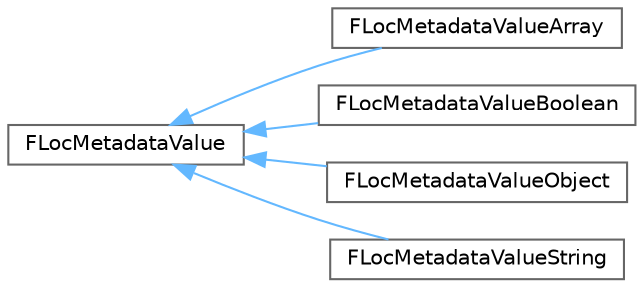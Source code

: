 digraph "Graphical Class Hierarchy"
{
 // INTERACTIVE_SVG=YES
 // LATEX_PDF_SIZE
  bgcolor="transparent";
  edge [fontname=Helvetica,fontsize=10,labelfontname=Helvetica,labelfontsize=10];
  node [fontname=Helvetica,fontsize=10,shape=box,height=0.2,width=0.4];
  rankdir="LR";
  Node0 [id="Node000000",label="FLocMetadataValue",height=0.2,width=0.4,color="grey40", fillcolor="white", style="filled",URL="$dc/d5c/classFLocMetadataValue.html",tooltip="A Metadata Value is a structure that can be a number of types."];
  Node0 -> Node1 [id="edge4316_Node000000_Node000001",dir="back",color="steelblue1",style="solid",tooltip=" "];
  Node1 [id="Node000001",label="FLocMetadataValueArray",height=0.2,width=0.4,color="grey40", fillcolor="white", style="filled",URL="$d6/d6c/classFLocMetadataValueArray.html",tooltip="A LocMetadata Array Value."];
  Node0 -> Node2 [id="edge4317_Node000000_Node000002",dir="back",color="steelblue1",style="solid",tooltip=" "];
  Node2 [id="Node000002",label="FLocMetadataValueBoolean",height=0.2,width=0.4,color="grey40", fillcolor="white", style="filled",URL="$dc/dac/classFLocMetadataValueBoolean.html",tooltip="A LocMetadata Boolean Value."];
  Node0 -> Node3 [id="edge4318_Node000000_Node000003",dir="back",color="steelblue1",style="solid",tooltip=" "];
  Node3 [id="Node000003",label="FLocMetadataValueObject",height=0.2,width=0.4,color="grey40", fillcolor="white", style="filled",URL="$dd/de7/classFLocMetadataValueObject.html",tooltip="A LocMetadata Object Value."];
  Node0 -> Node4 [id="edge4319_Node000000_Node000004",dir="back",color="steelblue1",style="solid",tooltip=" "];
  Node4 [id="Node000004",label="FLocMetadataValueString",height=0.2,width=0.4,color="grey40", fillcolor="white", style="filled",URL="$d6/d83/classFLocMetadataValueString.html",tooltip="A LocMetadata String Value."];
}
